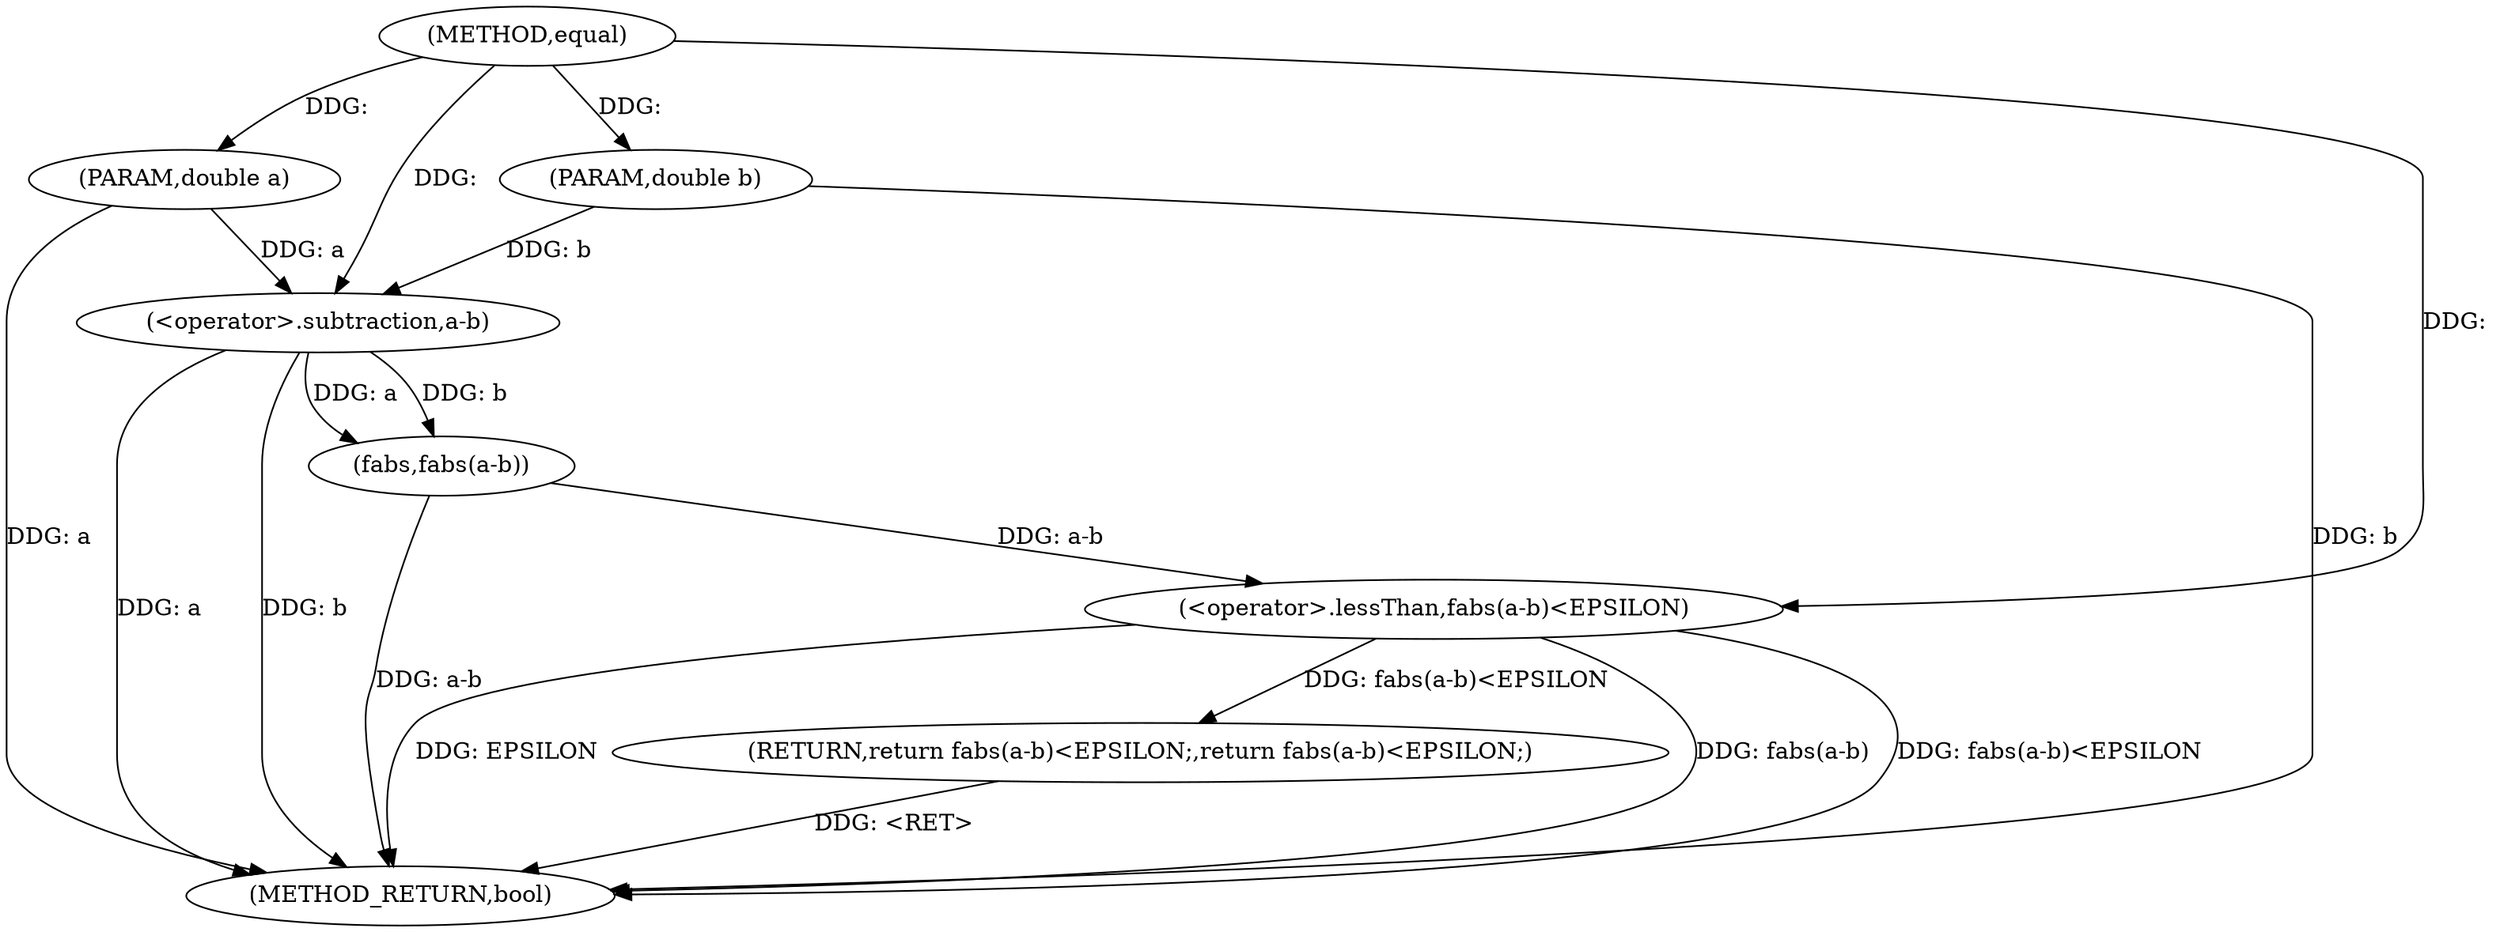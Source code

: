 digraph "equal" {  
"1000114" [label = "(METHOD,equal)" ]
"1000125" [label = "(METHOD_RETURN,bool)" ]
"1000115" [label = "(PARAM,double a)" ]
"1000116" [label = "(PARAM,double b)" ]
"1000118" [label = "(RETURN,return fabs(a-b)<EPSILON;,return fabs(a-b)<EPSILON;)" ]
"1000119" [label = "(<operator>.lessThan,fabs(a-b)<EPSILON)" ]
"1000120" [label = "(fabs,fabs(a-b))" ]
"1000121" [label = "(<operator>.subtraction,a-b)" ]
  "1000118" -> "1000125"  [ label = "DDG: <RET>"] 
  "1000115" -> "1000125"  [ label = "DDG: a"] 
  "1000116" -> "1000125"  [ label = "DDG: b"] 
  "1000121" -> "1000125"  [ label = "DDG: a"] 
  "1000121" -> "1000125"  [ label = "DDG: b"] 
  "1000120" -> "1000125"  [ label = "DDG: a-b"] 
  "1000119" -> "1000125"  [ label = "DDG: fabs(a-b)"] 
  "1000119" -> "1000125"  [ label = "DDG: fabs(a-b)<EPSILON"] 
  "1000119" -> "1000125"  [ label = "DDG: EPSILON"] 
  "1000114" -> "1000115"  [ label = "DDG: "] 
  "1000114" -> "1000116"  [ label = "DDG: "] 
  "1000119" -> "1000118"  [ label = "DDG: fabs(a-b)<EPSILON"] 
  "1000120" -> "1000119"  [ label = "DDG: a-b"] 
  "1000114" -> "1000119"  [ label = "DDG: "] 
  "1000121" -> "1000120"  [ label = "DDG: b"] 
  "1000121" -> "1000120"  [ label = "DDG: a"] 
  "1000115" -> "1000121"  [ label = "DDG: a"] 
  "1000114" -> "1000121"  [ label = "DDG: "] 
  "1000116" -> "1000121"  [ label = "DDG: b"] 
}

